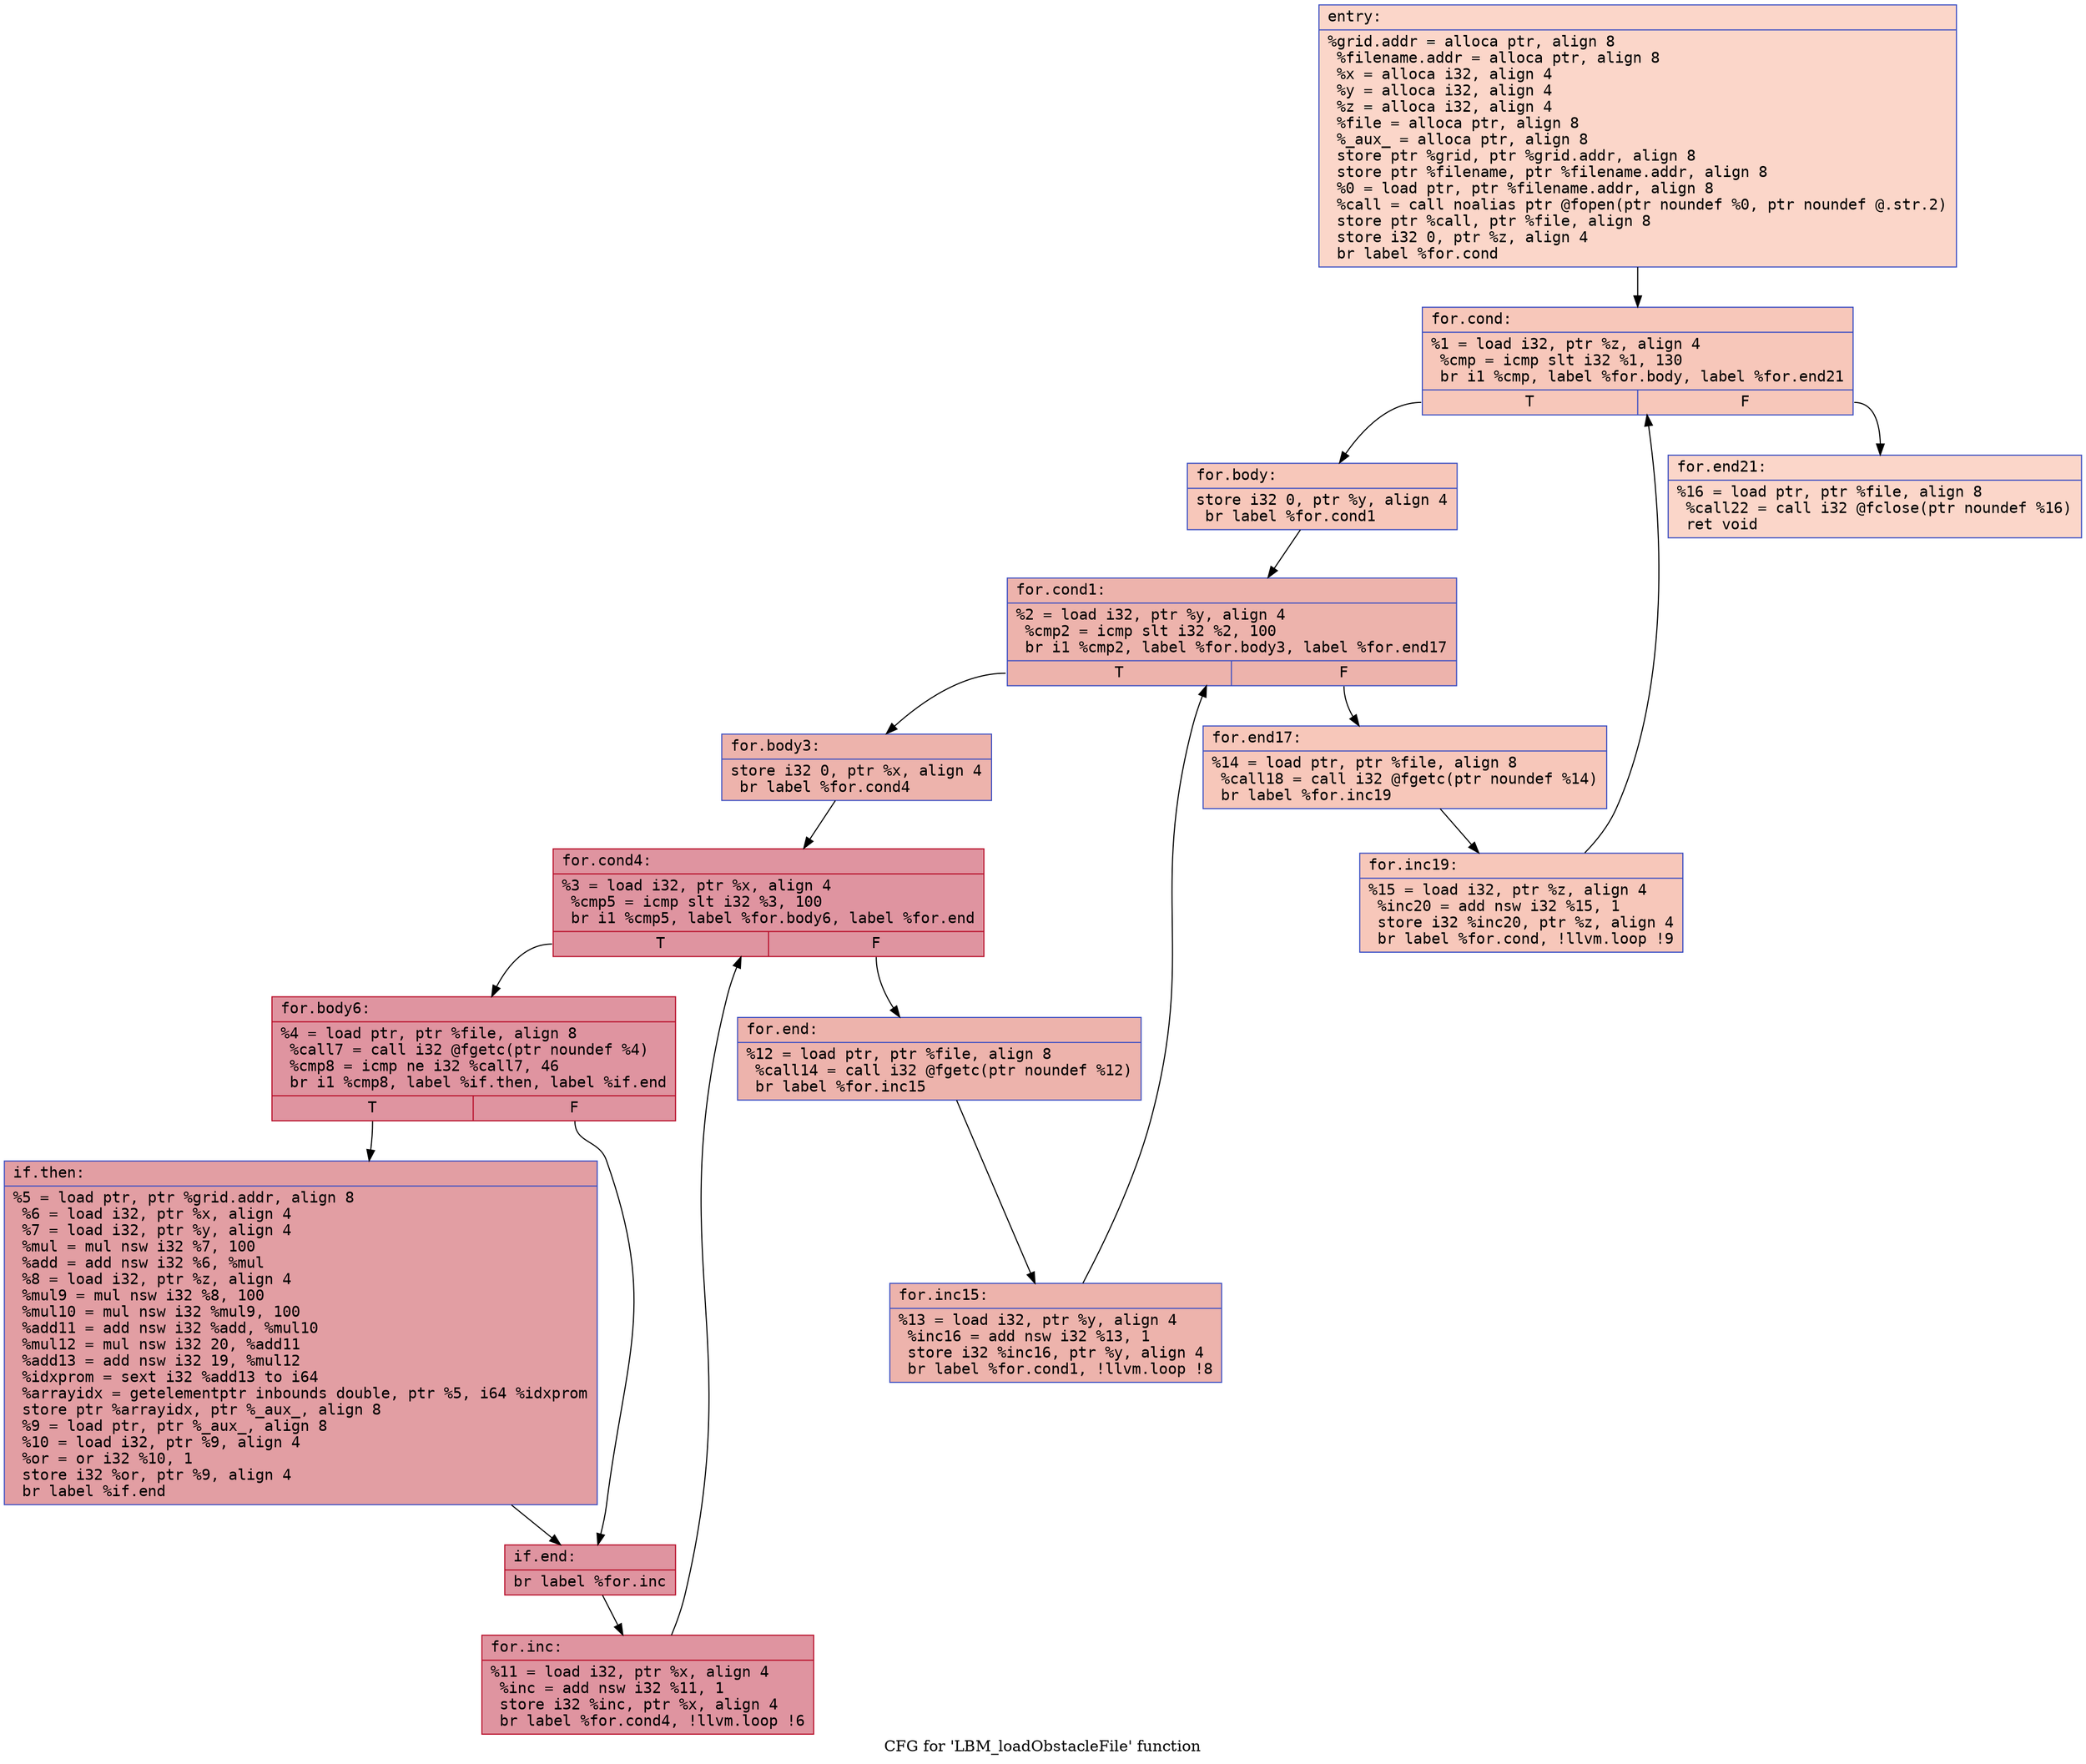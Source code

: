 digraph "CFG for 'LBM_loadObstacleFile' function" {
	label="CFG for 'LBM_loadObstacleFile' function";

	Node0x5598b3cd58d0 [shape=record,color="#3d50c3ff", style=filled, fillcolor="#f6a38570" fontname="Courier",label="{entry:\l|  %grid.addr = alloca ptr, align 8\l  %filename.addr = alloca ptr, align 8\l  %x = alloca i32, align 4\l  %y = alloca i32, align 4\l  %z = alloca i32, align 4\l  %file = alloca ptr, align 8\l  %_aux_ = alloca ptr, align 8\l  store ptr %grid, ptr %grid.addr, align 8\l  store ptr %filename, ptr %filename.addr, align 8\l  %0 = load ptr, ptr %filename.addr, align 8\l  %call = call noalias ptr @fopen(ptr noundef %0, ptr noundef @.str.2)\l  store ptr %call, ptr %file, align 8\l  store i32 0, ptr %z, align 4\l  br label %for.cond\l}"];
	Node0x5598b3cd58d0 -> Node0x5598b3cd6220[tooltip="entry -> for.cond\nProbability 100.00%" ];
	Node0x5598b3cd6220 [shape=record,color="#3d50c3ff", style=filled, fillcolor="#ec7f6370" fontname="Courier",label="{for.cond:\l|  %1 = load i32, ptr %z, align 4\l  %cmp = icmp slt i32 %1, 130\l  br i1 %cmp, label %for.body, label %for.end21\l|{<s0>T|<s1>F}}"];
	Node0x5598b3cd6220:s0 -> Node0x5598b3cd65f0[tooltip="for.cond -> for.body\nProbability 96.88%" ];
	Node0x5598b3cd6220:s1 -> Node0x5598b3cd6670[tooltip="for.cond -> for.end21\nProbability 3.12%" ];
	Node0x5598b3cd65f0 [shape=record,color="#3d50c3ff", style=filled, fillcolor="#ec7f6370" fontname="Courier",label="{for.body:\l|  store i32 0, ptr %y, align 4\l  br label %for.cond1\l}"];
	Node0x5598b3cd65f0 -> Node0x5598b3cd68a0[tooltip="for.body -> for.cond1\nProbability 100.00%" ];
	Node0x5598b3cd68a0 [shape=record,color="#3d50c3ff", style=filled, fillcolor="#d6524470" fontname="Courier",label="{for.cond1:\l|  %2 = load i32, ptr %y, align 4\l  %cmp2 = icmp slt i32 %2, 100\l  br i1 %cmp2, label %for.body3, label %for.end17\l|{<s0>T|<s1>F}}"];
	Node0x5598b3cd68a0:s0 -> Node0x5598b3cd6af0[tooltip="for.cond1 -> for.body3\nProbability 96.88%" ];
	Node0x5598b3cd68a0:s1 -> Node0x5598b3cd6b70[tooltip="for.cond1 -> for.end17\nProbability 3.12%" ];
	Node0x5598b3cd6af0 [shape=record,color="#3d50c3ff", style=filled, fillcolor="#d6524470" fontname="Courier",label="{for.body3:\l|  store i32 0, ptr %x, align 4\l  br label %for.cond4\l}"];
	Node0x5598b3cd6af0 -> Node0x5598b3cd6da0[tooltip="for.body3 -> for.cond4\nProbability 100.00%" ];
	Node0x5598b3cd6da0 [shape=record,color="#b70d28ff", style=filled, fillcolor="#b70d2870" fontname="Courier",label="{for.cond4:\l|  %3 = load i32, ptr %x, align 4\l  %cmp5 = icmp slt i32 %3, 100\l  br i1 %cmp5, label %for.body6, label %for.end\l|{<s0>T|<s1>F}}"];
	Node0x5598b3cd6da0:s0 -> Node0x5598b3cd6fc0[tooltip="for.cond4 -> for.body6\nProbability 96.88%" ];
	Node0x5598b3cd6da0:s1 -> Node0x5598b3cd7040[tooltip="for.cond4 -> for.end\nProbability 3.12%" ];
	Node0x5598b3cd6fc0 [shape=record,color="#b70d28ff", style=filled, fillcolor="#b70d2870" fontname="Courier",label="{for.body6:\l|  %4 = load ptr, ptr %file, align 8\l  %call7 = call i32 @fgetc(ptr noundef %4)\l  %cmp8 = icmp ne i32 %call7, 46\l  br i1 %cmp8, label %if.then, label %if.end\l|{<s0>T|<s1>F}}"];
	Node0x5598b3cd6fc0:s0 -> Node0x5598b3cd77d0[tooltip="for.body6 -> if.then\nProbability 50.00%" ];
	Node0x5598b3cd6fc0:s1 -> Node0x5598b3cd78a0[tooltip="for.body6 -> if.end\nProbability 50.00%" ];
	Node0x5598b3cd77d0 [shape=record,color="#3d50c3ff", style=filled, fillcolor="#be242e70" fontname="Courier",label="{if.then:\l|  %5 = load ptr, ptr %grid.addr, align 8\l  %6 = load i32, ptr %x, align 4\l  %7 = load i32, ptr %y, align 4\l  %mul = mul nsw i32 %7, 100\l  %add = add nsw i32 %6, %mul\l  %8 = load i32, ptr %z, align 4\l  %mul9 = mul nsw i32 %8, 100\l  %mul10 = mul nsw i32 %mul9, 100\l  %add11 = add nsw i32 %add, %mul10\l  %mul12 = mul nsw i32 20, %add11\l  %add13 = add nsw i32 19, %mul12\l  %idxprom = sext i32 %add13 to i64\l  %arrayidx = getelementptr inbounds double, ptr %5, i64 %idxprom\l  store ptr %arrayidx, ptr %_aux_, align 8\l  %9 = load ptr, ptr %_aux_, align 8\l  %10 = load i32, ptr %9, align 4\l  %or = or i32 %10, 1\l  store i32 %or, ptr %9, align 4\l  br label %if.end\l}"];
	Node0x5598b3cd77d0 -> Node0x5598b3cd78a0[tooltip="if.then -> if.end\nProbability 100.00%" ];
	Node0x5598b3cd78a0 [shape=record,color="#b70d28ff", style=filled, fillcolor="#b70d2870" fontname="Courier",label="{if.end:\l|  br label %for.inc\l}"];
	Node0x5598b3cd78a0 -> Node0x5598b3cd85b0[tooltip="if.end -> for.inc\nProbability 100.00%" ];
	Node0x5598b3cd85b0 [shape=record,color="#b70d28ff", style=filled, fillcolor="#b70d2870" fontname="Courier",label="{for.inc:\l|  %11 = load i32, ptr %x, align 4\l  %inc = add nsw i32 %11, 1\l  store i32 %inc, ptr %x, align 4\l  br label %for.cond4, !llvm.loop !6\l}"];
	Node0x5598b3cd85b0 -> Node0x5598b3cd6da0[tooltip="for.inc -> for.cond4\nProbability 100.00%" ];
	Node0x5598b3cd7040 [shape=record,color="#3d50c3ff", style=filled, fillcolor="#d6524470" fontname="Courier",label="{for.end:\l|  %12 = load ptr, ptr %file, align 8\l  %call14 = call i32 @fgetc(ptr noundef %12)\l  br label %for.inc15\l}"];
	Node0x5598b3cd7040 -> Node0x5598b3cd8bb0[tooltip="for.end -> for.inc15\nProbability 100.00%" ];
	Node0x5598b3cd8bb0 [shape=record,color="#3d50c3ff", style=filled, fillcolor="#d6524470" fontname="Courier",label="{for.inc15:\l|  %13 = load i32, ptr %y, align 4\l  %inc16 = add nsw i32 %13, 1\l  store i32 %inc16, ptr %y, align 4\l  br label %for.cond1, !llvm.loop !8\l}"];
	Node0x5598b3cd8bb0 -> Node0x5598b3cd68a0[tooltip="for.inc15 -> for.cond1\nProbability 100.00%" ];
	Node0x5598b3cd6b70 [shape=record,color="#3d50c3ff", style=filled, fillcolor="#ec7f6370" fontname="Courier",label="{for.end17:\l|  %14 = load ptr, ptr %file, align 8\l  %call18 = call i32 @fgetc(ptr noundef %14)\l  br label %for.inc19\l}"];
	Node0x5598b3cd6b70 -> Node0x5598b3cd91c0[tooltip="for.end17 -> for.inc19\nProbability 100.00%" ];
	Node0x5598b3cd91c0 [shape=record,color="#3d50c3ff", style=filled, fillcolor="#ec7f6370" fontname="Courier",label="{for.inc19:\l|  %15 = load i32, ptr %z, align 4\l  %inc20 = add nsw i32 %15, 1\l  store i32 %inc20, ptr %z, align 4\l  br label %for.cond, !llvm.loop !9\l}"];
	Node0x5598b3cd91c0 -> Node0x5598b3cd6220[tooltip="for.inc19 -> for.cond\nProbability 100.00%" ];
	Node0x5598b3cd6670 [shape=record,color="#3d50c3ff", style=filled, fillcolor="#f6a38570" fontname="Courier",label="{for.end21:\l|  %16 = load ptr, ptr %file, align 8\l  %call22 = call i32 @fclose(ptr noundef %16)\l  ret void\l}"];
}

